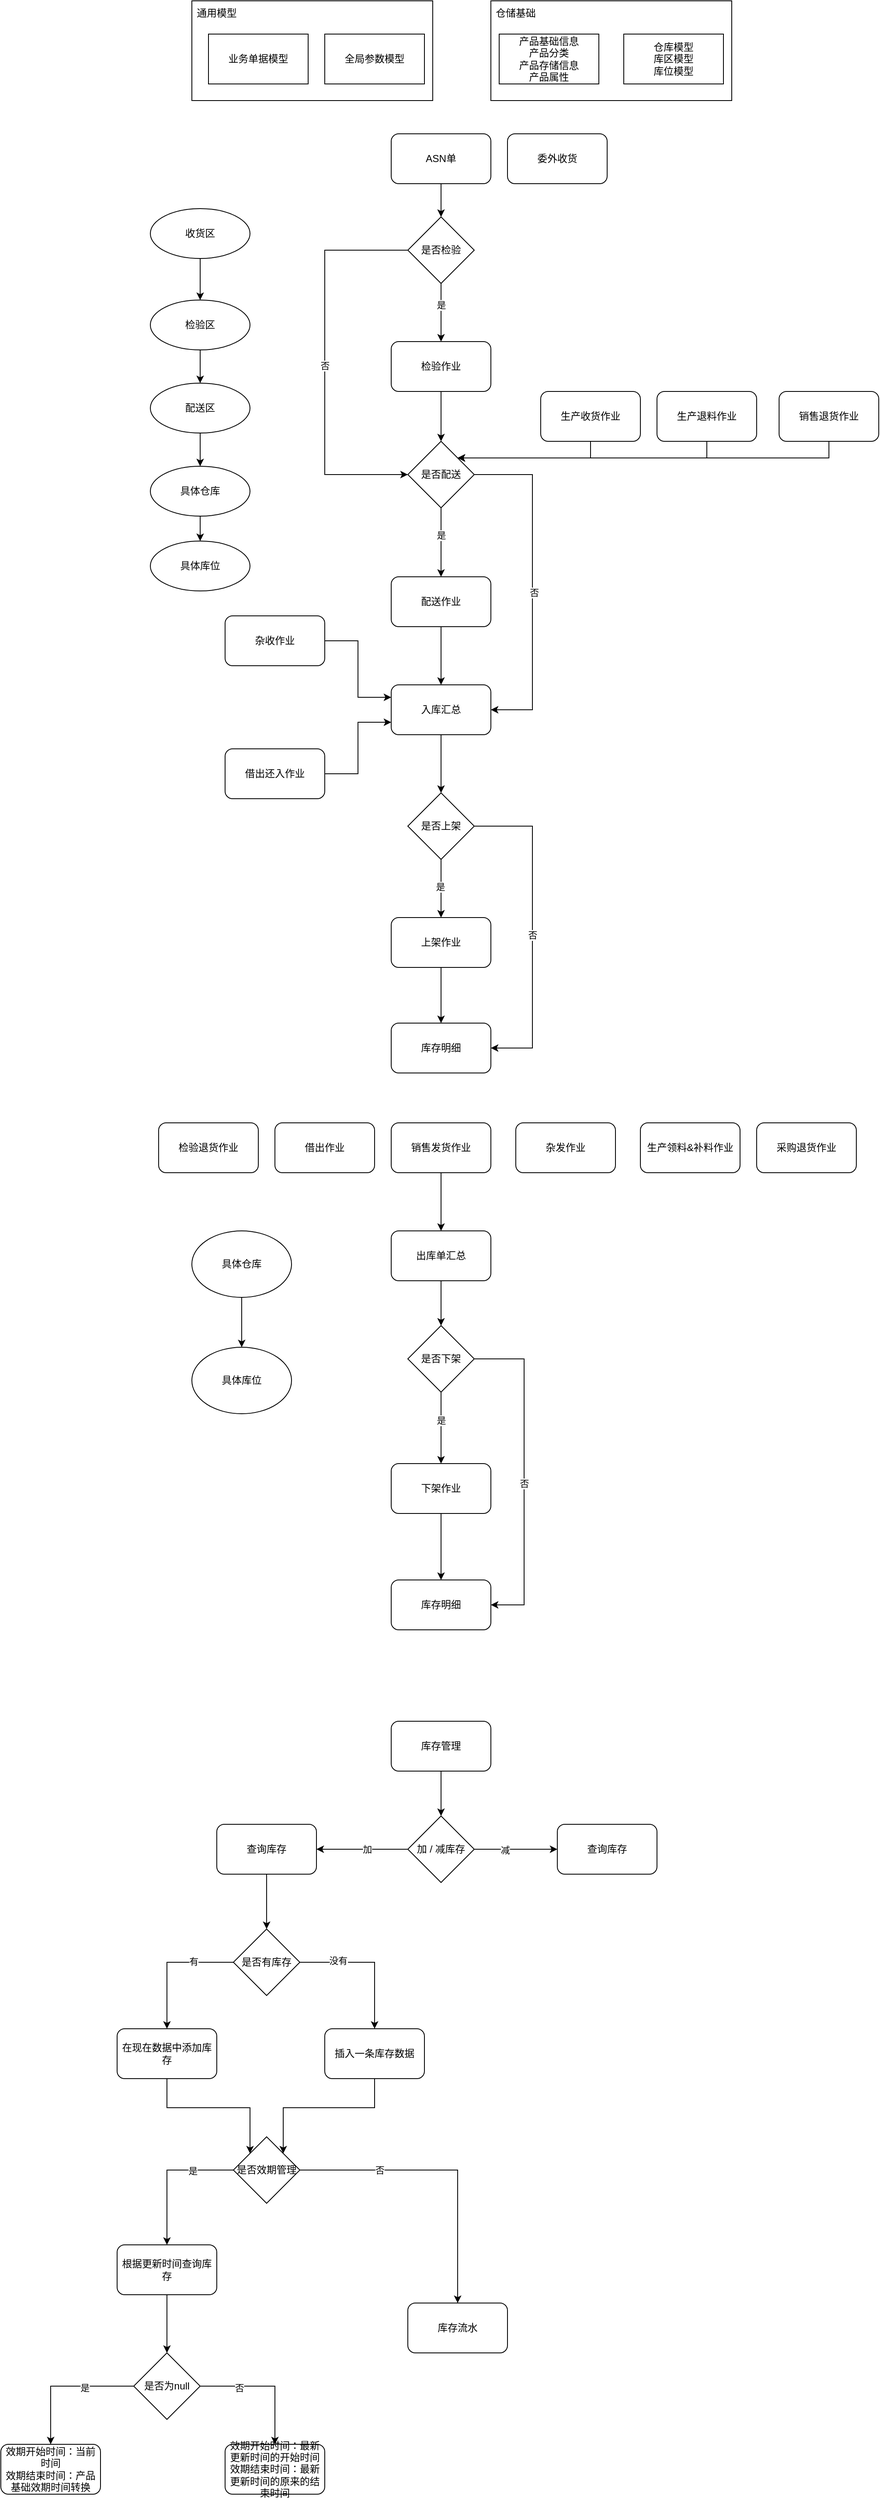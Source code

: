 <mxfile version="26.2.12">
  <diagram name="第 1 页" id="NQLv_MpmytoHFFUW08y5">
    <mxGraphModel dx="1806" dy="514" grid="1" gridSize="10" guides="1" tooltips="1" connect="1" arrows="1" fold="1" page="1" pageScale="1" pageWidth="827" pageHeight="1169" math="0" shadow="0">
      <root>
        <mxCell id="0" />
        <mxCell id="1" parent="0" />
        <mxCell id="dZm226O0PP0LnAUSpwi5-7" value="" style="rounded=0;whiteSpace=wrap;html=1;" parent="1" vertex="1">
          <mxGeometry x="480" y="80" width="290" height="120" as="geometry" />
        </mxCell>
        <mxCell id="dZm226O0PP0LnAUSpwi5-3" value="" style="rounded=0;whiteSpace=wrap;html=1;" parent="1" vertex="1">
          <mxGeometry x="120" y="80" width="290" height="120" as="geometry" />
        </mxCell>
        <mxCell id="dZm226O0PP0LnAUSpwi5-1" value="业务单据模型" style="rounded=0;whiteSpace=wrap;html=1;" parent="1" vertex="1">
          <mxGeometry x="140" y="120" width="120" height="60" as="geometry" />
        </mxCell>
        <mxCell id="dZm226O0PP0LnAUSpwi5-2" value="全局参数模型" style="rounded=0;whiteSpace=wrap;html=1;" parent="1" vertex="1">
          <mxGeometry x="280" y="120" width="120" height="60" as="geometry" />
        </mxCell>
        <mxCell id="dZm226O0PP0LnAUSpwi5-4" value="通用模型" style="text;html=1;align=center;verticalAlign=middle;whiteSpace=wrap;rounded=0;" parent="1" vertex="1">
          <mxGeometry x="120" y="80" width="60" height="30" as="geometry" />
        </mxCell>
        <mxCell id="dZm226O0PP0LnAUSpwi5-5" value="仓库模型&lt;div&gt;库区模型&lt;/div&gt;&lt;div&gt;库位模型&lt;/div&gt;" style="rounded=0;whiteSpace=wrap;html=1;" parent="1" vertex="1">
          <mxGeometry x="640" y="120" width="120" height="60" as="geometry" />
        </mxCell>
        <mxCell id="dZm226O0PP0LnAUSpwi5-6" value="产品基础信息&lt;div&gt;产品分类&lt;/div&gt;&lt;div&gt;产品存储信息&lt;/div&gt;&lt;div&gt;产品属性&lt;/div&gt;" style="rounded=0;whiteSpace=wrap;html=1;" parent="1" vertex="1">
          <mxGeometry x="490" y="120" width="120" height="60" as="geometry" />
        </mxCell>
        <mxCell id="dZm226O0PP0LnAUSpwi5-8" value="仓储基础" style="text;html=1;align=center;verticalAlign=middle;whiteSpace=wrap;rounded=0;" parent="1" vertex="1">
          <mxGeometry x="480" y="80" width="60" height="30" as="geometry" />
        </mxCell>
        <mxCell id="dZm226O0PP0LnAUSpwi5-13" style="edgeStyle=orthogonalEdgeStyle;rounded=0;orthogonalLoop=1;jettySize=auto;html=1;exitX=0.5;exitY=1;exitDx=0;exitDy=0;entryX=0.5;entryY=0;entryDx=0;entryDy=0;" parent="1" source="dZm226O0PP0LnAUSpwi5-9" target="dZm226O0PP0LnAUSpwi5-11" edge="1">
          <mxGeometry relative="1" as="geometry" />
        </mxCell>
        <mxCell id="dZm226O0PP0LnAUSpwi5-9" value="ASN单" style="rounded=1;whiteSpace=wrap;html=1;" parent="1" vertex="1">
          <mxGeometry x="360" y="240" width="120" height="60" as="geometry" />
        </mxCell>
        <mxCell id="dZm226O0PP0LnAUSpwi5-43" style="edgeStyle=orthogonalEdgeStyle;rounded=0;orthogonalLoop=1;jettySize=auto;html=1;exitX=0.5;exitY=1;exitDx=0;exitDy=0;entryX=0.5;entryY=0;entryDx=0;entryDy=0;" parent="1" source="dZm226O0PP0LnAUSpwi5-11" target="dZm226O0PP0LnAUSpwi5-41" edge="1">
          <mxGeometry relative="1" as="geometry" />
        </mxCell>
        <mxCell id="dZm226O0PP0LnAUSpwi5-47" value="是" style="edgeLabel;html=1;align=center;verticalAlign=middle;resizable=0;points=[];" parent="dZm226O0PP0LnAUSpwi5-43" vertex="1" connectable="0">
          <mxGeometry x="-0.257" relative="1" as="geometry">
            <mxPoint as="offset" />
          </mxGeometry>
        </mxCell>
        <mxCell id="dZm226O0PP0LnAUSpwi5-48" style="edgeStyle=orthogonalEdgeStyle;rounded=0;orthogonalLoop=1;jettySize=auto;html=1;exitX=0;exitY=0.5;exitDx=0;exitDy=0;entryX=0;entryY=0.5;entryDx=0;entryDy=0;" parent="1" source="dZm226O0PP0LnAUSpwi5-11" target="dZm226O0PP0LnAUSpwi5-42" edge="1">
          <mxGeometry relative="1" as="geometry">
            <Array as="points">
              <mxPoint x="280" y="380" />
              <mxPoint x="280" y="650" />
            </Array>
          </mxGeometry>
        </mxCell>
        <mxCell id="dZm226O0PP0LnAUSpwi5-49" value="否" style="edgeLabel;html=1;align=center;verticalAlign=middle;resizable=0;points=[];" parent="dZm226O0PP0LnAUSpwi5-48" vertex="1" connectable="0">
          <mxGeometry x="0.017" relative="1" as="geometry">
            <mxPoint as="offset" />
          </mxGeometry>
        </mxCell>
        <mxCell id="dZm226O0PP0LnAUSpwi5-11" value="是否检验" style="rhombus;whiteSpace=wrap;html=1;" parent="1" vertex="1">
          <mxGeometry x="380" y="340" width="80" height="80" as="geometry" />
        </mxCell>
        <mxCell id="dZm226O0PP0LnAUSpwi5-34" style="edgeStyle=orthogonalEdgeStyle;rounded=0;orthogonalLoop=1;jettySize=auto;html=1;exitX=0.5;exitY=1;exitDx=0;exitDy=0;entryX=0.5;entryY=0;entryDx=0;entryDy=0;" parent="1" source="dZm226O0PP0LnAUSpwi5-27" target="dZm226O0PP0LnAUSpwi5-33" edge="1">
          <mxGeometry relative="1" as="geometry" />
        </mxCell>
        <mxCell id="dZm226O0PP0LnAUSpwi5-27" value="配送作业" style="rounded=1;whiteSpace=wrap;html=1;" parent="1" vertex="1">
          <mxGeometry x="360" y="773" width="120" height="60" as="geometry" />
        </mxCell>
        <mxCell id="dZm226O0PP0LnAUSpwi5-37" style="edgeStyle=orthogonalEdgeStyle;rounded=0;orthogonalLoop=1;jettySize=auto;html=1;exitX=0.5;exitY=1;exitDx=0;exitDy=0;" parent="1" source="dZm226O0PP0LnAUSpwi5-32" target="dZm226O0PP0LnAUSpwi5-36" edge="1">
          <mxGeometry relative="1" as="geometry" />
        </mxCell>
        <mxCell id="dZm226O0PP0LnAUSpwi5-38" value="是" style="edgeLabel;html=1;align=center;verticalAlign=middle;resizable=0;points=[];" parent="dZm226O0PP0LnAUSpwi5-37" vertex="1" connectable="0">
          <mxGeometry x="-0.051" y="-1" relative="1" as="geometry">
            <mxPoint as="offset" />
          </mxGeometry>
        </mxCell>
        <mxCell id="dZm226O0PP0LnAUSpwi5-54" style="edgeStyle=orthogonalEdgeStyle;rounded=0;orthogonalLoop=1;jettySize=auto;html=1;exitX=1;exitY=0.5;exitDx=0;exitDy=0;entryX=1;entryY=0.5;entryDx=0;entryDy=0;" parent="1" source="dZm226O0PP0LnAUSpwi5-32" target="dZm226O0PP0LnAUSpwi5-52" edge="1">
          <mxGeometry relative="1" as="geometry">
            <Array as="points">
              <mxPoint x="530" y="1073" />
              <mxPoint x="530" y="1340" />
            </Array>
          </mxGeometry>
        </mxCell>
        <mxCell id="dZm226O0PP0LnAUSpwi5-55" value="否" style="edgeLabel;html=1;align=center;verticalAlign=middle;resizable=0;points=[];" parent="dZm226O0PP0LnAUSpwi5-54" vertex="1" connectable="0">
          <mxGeometry x="0.039" relative="1" as="geometry">
            <mxPoint as="offset" />
          </mxGeometry>
        </mxCell>
        <mxCell id="dZm226O0PP0LnAUSpwi5-32" value="是否上架" style="rhombus;whiteSpace=wrap;html=1;" parent="1" vertex="1">
          <mxGeometry x="380" y="1033" width="80" height="80" as="geometry" />
        </mxCell>
        <mxCell id="dZm226O0PP0LnAUSpwi5-35" style="edgeStyle=orthogonalEdgeStyle;rounded=0;orthogonalLoop=1;jettySize=auto;html=1;exitX=0.5;exitY=1;exitDx=0;exitDy=0;entryX=0.5;entryY=0;entryDx=0;entryDy=0;" parent="1" source="dZm226O0PP0LnAUSpwi5-33" target="dZm226O0PP0LnAUSpwi5-32" edge="1">
          <mxGeometry relative="1" as="geometry" />
        </mxCell>
        <mxCell id="dZm226O0PP0LnAUSpwi5-33" value="入库汇总" style="rounded=1;whiteSpace=wrap;html=1;" parent="1" vertex="1">
          <mxGeometry x="360" y="903" width="120" height="60" as="geometry" />
        </mxCell>
        <mxCell id="dZm226O0PP0LnAUSpwi5-53" style="edgeStyle=orthogonalEdgeStyle;rounded=0;orthogonalLoop=1;jettySize=auto;html=1;exitX=0.5;exitY=1;exitDx=0;exitDy=0;entryX=0.5;entryY=0;entryDx=0;entryDy=0;" parent="1" source="dZm226O0PP0LnAUSpwi5-36" target="dZm226O0PP0LnAUSpwi5-52" edge="1">
          <mxGeometry relative="1" as="geometry" />
        </mxCell>
        <mxCell id="dZm226O0PP0LnAUSpwi5-36" value="上架作业" style="rounded=1;whiteSpace=wrap;html=1;" parent="1" vertex="1">
          <mxGeometry x="360" y="1183" width="120" height="60" as="geometry" />
        </mxCell>
        <mxCell id="dZm226O0PP0LnAUSpwi5-46" style="edgeStyle=orthogonalEdgeStyle;rounded=0;orthogonalLoop=1;jettySize=auto;html=1;exitX=0.5;exitY=1;exitDx=0;exitDy=0;" parent="1" source="dZm226O0PP0LnAUSpwi5-41" target="dZm226O0PP0LnAUSpwi5-42" edge="1">
          <mxGeometry relative="1" as="geometry" />
        </mxCell>
        <mxCell id="dZm226O0PP0LnAUSpwi5-41" value="检验作业" style="rounded=1;whiteSpace=wrap;html=1;" parent="1" vertex="1">
          <mxGeometry x="360" y="490" width="120" height="60" as="geometry" />
        </mxCell>
        <mxCell id="dZm226O0PP0LnAUSpwi5-44" style="edgeStyle=orthogonalEdgeStyle;rounded=0;orthogonalLoop=1;jettySize=auto;html=1;exitX=0.5;exitY=1;exitDx=0;exitDy=0;entryX=0.5;entryY=0;entryDx=0;entryDy=0;" parent="1" source="dZm226O0PP0LnAUSpwi5-42" target="dZm226O0PP0LnAUSpwi5-27" edge="1">
          <mxGeometry relative="1" as="geometry" />
        </mxCell>
        <mxCell id="dZm226O0PP0LnAUSpwi5-45" value="是" style="edgeLabel;html=1;align=center;verticalAlign=middle;resizable=0;points=[];" parent="dZm226O0PP0LnAUSpwi5-44" vertex="1" connectable="0">
          <mxGeometry x="-0.205" relative="1" as="geometry">
            <mxPoint as="offset" />
          </mxGeometry>
        </mxCell>
        <mxCell id="dZm226O0PP0LnAUSpwi5-50" style="edgeStyle=orthogonalEdgeStyle;rounded=0;orthogonalLoop=1;jettySize=auto;html=1;exitX=1;exitY=0.5;exitDx=0;exitDy=0;entryX=1;entryY=0.5;entryDx=0;entryDy=0;" parent="1" source="dZm226O0PP0LnAUSpwi5-42" target="dZm226O0PP0LnAUSpwi5-33" edge="1">
          <mxGeometry relative="1" as="geometry">
            <Array as="points">
              <mxPoint x="530" y="650" />
              <mxPoint x="530" y="933" />
            </Array>
          </mxGeometry>
        </mxCell>
        <mxCell id="dZm226O0PP0LnAUSpwi5-51" value="否" style="edgeLabel;html=1;align=center;verticalAlign=middle;resizable=0;points=[];" parent="dZm226O0PP0LnAUSpwi5-50" vertex="1" connectable="0">
          <mxGeometry x="0.052" y="2" relative="1" as="geometry">
            <mxPoint as="offset" />
          </mxGeometry>
        </mxCell>
        <mxCell id="dZm226O0PP0LnAUSpwi5-42" value="是否配送" style="rhombus;whiteSpace=wrap;html=1;" parent="1" vertex="1">
          <mxGeometry x="380" y="610" width="80" height="80" as="geometry" />
        </mxCell>
        <mxCell id="dZm226O0PP0LnAUSpwi5-52" value="库存明细" style="rounded=1;whiteSpace=wrap;html=1;" parent="1" vertex="1">
          <mxGeometry x="360" y="1310" width="120" height="60" as="geometry" />
        </mxCell>
        <mxCell id="dZm226O0PP0LnAUSpwi5-68" style="edgeStyle=orthogonalEdgeStyle;rounded=0;orthogonalLoop=1;jettySize=auto;html=1;exitX=0.5;exitY=1;exitDx=0;exitDy=0;entryX=1;entryY=0;entryDx=0;entryDy=0;" parent="1" source="dZm226O0PP0LnAUSpwi5-60" target="dZm226O0PP0LnAUSpwi5-42" edge="1">
          <mxGeometry relative="1" as="geometry" />
        </mxCell>
        <mxCell id="dZm226O0PP0LnAUSpwi5-60" value="生产收货作业" style="rounded=1;whiteSpace=wrap;html=1;" parent="1" vertex="1">
          <mxGeometry x="540" y="550" width="120" height="60" as="geometry" />
        </mxCell>
        <mxCell id="dZm226O0PP0LnAUSpwi5-69" style="edgeStyle=orthogonalEdgeStyle;rounded=0;orthogonalLoop=1;jettySize=auto;html=1;exitX=0.5;exitY=1;exitDx=0;exitDy=0;entryX=1;entryY=0;entryDx=0;entryDy=0;" parent="1" source="dZm226O0PP0LnAUSpwi5-61" target="dZm226O0PP0LnAUSpwi5-42" edge="1">
          <mxGeometry relative="1" as="geometry" />
        </mxCell>
        <mxCell id="dZm226O0PP0LnAUSpwi5-61" value="生产退料作业" style="rounded=1;whiteSpace=wrap;html=1;" parent="1" vertex="1">
          <mxGeometry x="680" y="550" width="120" height="60" as="geometry" />
        </mxCell>
        <mxCell id="dZm226O0PP0LnAUSpwi5-70" style="edgeStyle=orthogonalEdgeStyle;rounded=0;orthogonalLoop=1;jettySize=auto;html=1;exitX=0.5;exitY=1;exitDx=0;exitDy=0;entryX=1;entryY=0;entryDx=0;entryDy=0;" parent="1" source="dZm226O0PP0LnAUSpwi5-62" target="dZm226O0PP0LnAUSpwi5-42" edge="1">
          <mxGeometry relative="1" as="geometry" />
        </mxCell>
        <mxCell id="dZm226O0PP0LnAUSpwi5-62" value="销售退货作业" style="rounded=1;whiteSpace=wrap;html=1;" parent="1" vertex="1">
          <mxGeometry x="827" y="550" width="120" height="60" as="geometry" />
        </mxCell>
        <mxCell id="dZm226O0PP0LnAUSpwi5-66" style="edgeStyle=orthogonalEdgeStyle;rounded=0;orthogonalLoop=1;jettySize=auto;html=1;exitX=1;exitY=0.5;exitDx=0;exitDy=0;entryX=0;entryY=0.25;entryDx=0;entryDy=0;" parent="1" source="dZm226O0PP0LnAUSpwi5-63" target="dZm226O0PP0LnAUSpwi5-33" edge="1">
          <mxGeometry relative="1" as="geometry" />
        </mxCell>
        <mxCell id="dZm226O0PP0LnAUSpwi5-63" value="&lt;span style=&quot;color: rgba(0, 0, 0, 0); font-family: monospace; font-size: 0px; text-align: start; text-wrap-mode: nowrap;&quot;&gt;%3CmxGraphModel%3E%3Croot%3E%3CmxCell%20id%3D%220%22%2F%3E%3CmxCell%20id%3D%221%22%20parent%3D%220%22%2F%3E%3CmxCell%20id%3D%222%22%20value%3D%22%E9%94%80%E5%94%AE%E9%80%80%E8%B4%A7%E4%BD%9C%E4%B8%9A%22%20style%3D%22rounded%3D1%3BwhiteSpace%3Dwrap%3Bhtml%3D1%3B%22%20vertex%3D%221%22%20parent%3D%221%22%3E%3CmxGeometry%20x%3D%22827%22%20y%3D%22550%22%20width%3D%22120%22%20height%3D%2260%22%20as%3D%22geometry%22%2F%3E%3C%2FmxCell%3E%3C%2Froot%3E%3C%2FmxGraphModel%3E&lt;/span&gt;杂收作业" style="rounded=1;whiteSpace=wrap;html=1;" parent="1" vertex="1">
          <mxGeometry x="160" y="820" width="120" height="60" as="geometry" />
        </mxCell>
        <mxCell id="dZm226O0PP0LnAUSpwi5-67" style="edgeStyle=orthogonalEdgeStyle;rounded=0;orthogonalLoop=1;jettySize=auto;html=1;exitX=1;exitY=0.5;exitDx=0;exitDy=0;entryX=0;entryY=0.75;entryDx=0;entryDy=0;" parent="1" source="dZm226O0PP0LnAUSpwi5-64" target="dZm226O0PP0LnAUSpwi5-33" edge="1">
          <mxGeometry relative="1" as="geometry" />
        </mxCell>
        <mxCell id="dZm226O0PP0LnAUSpwi5-64" value="借出还入作业" style="rounded=1;whiteSpace=wrap;html=1;" parent="1" vertex="1">
          <mxGeometry x="160" y="980" width="120" height="60" as="geometry" />
        </mxCell>
        <mxCell id="dZm226O0PP0LnAUSpwi5-113" style="edgeStyle=orthogonalEdgeStyle;rounded=0;orthogonalLoop=1;jettySize=auto;html=1;exitX=0.5;exitY=1;exitDx=0;exitDy=0;entryX=0.5;entryY=0;entryDx=0;entryDy=0;" parent="1" source="dZm226O0PP0LnAUSpwi5-72" target="dZm226O0PP0LnAUSpwi5-90" edge="1">
          <mxGeometry relative="1" as="geometry" />
        </mxCell>
        <mxCell id="dZm226O0PP0LnAUSpwi5-72" value="销售发货作业" style="rounded=1;whiteSpace=wrap;html=1;" parent="1" vertex="1">
          <mxGeometry x="360" y="1430" width="120" height="60" as="geometry" />
        </mxCell>
        <mxCell id="dZm226O0PP0LnAUSpwi5-114" style="edgeStyle=orthogonalEdgeStyle;rounded=0;orthogonalLoop=1;jettySize=auto;html=1;exitX=0.5;exitY=1;exitDx=0;exitDy=0;entryX=0.5;entryY=0;entryDx=0;entryDy=0;" parent="1" source="dZm226O0PP0LnAUSpwi5-79" target="dZm226O0PP0LnAUSpwi5-96" edge="1">
          <mxGeometry relative="1" as="geometry" />
        </mxCell>
        <mxCell id="dZm226O0PP0LnAUSpwi5-79" value="下架作业" style="rounded=1;whiteSpace=wrap;html=1;" parent="1" vertex="1">
          <mxGeometry x="360" y="1840" width="120" height="60" as="geometry" />
        </mxCell>
        <mxCell id="dZm226O0PP0LnAUSpwi5-89" style="edgeStyle=orthogonalEdgeStyle;rounded=0;orthogonalLoop=1;jettySize=auto;html=1;exitX=0.5;exitY=1;exitDx=0;exitDy=0;" parent="1" source="dZm226O0PP0LnAUSpwi5-90" target="dZm226O0PP0LnAUSpwi5-95" edge="1">
          <mxGeometry relative="1" as="geometry" />
        </mxCell>
        <mxCell id="dZm226O0PP0LnAUSpwi5-90" value="出库单汇总" style="rounded=1;whiteSpace=wrap;html=1;" parent="1" vertex="1">
          <mxGeometry x="360" y="1560" width="120" height="60" as="geometry" />
        </mxCell>
        <mxCell id="dZm226O0PP0LnAUSpwi5-91" style="edgeStyle=orthogonalEdgeStyle;rounded=0;orthogonalLoop=1;jettySize=auto;html=1;exitX=0.5;exitY=1;exitDx=0;exitDy=0;entryX=0.5;entryY=0;entryDx=0;entryDy=0;" parent="1" source="dZm226O0PP0LnAUSpwi5-95" target="dZm226O0PP0LnAUSpwi5-79" edge="1">
          <mxGeometry relative="1" as="geometry" />
        </mxCell>
        <mxCell id="dZm226O0PP0LnAUSpwi5-92" value="是" style="edgeLabel;html=1;align=center;verticalAlign=middle;resizable=0;points=[];" parent="dZm226O0PP0LnAUSpwi5-91" vertex="1" connectable="0">
          <mxGeometry x="-0.205" relative="1" as="geometry">
            <mxPoint as="offset" />
          </mxGeometry>
        </mxCell>
        <mxCell id="dZm226O0PP0LnAUSpwi5-115" style="edgeStyle=orthogonalEdgeStyle;rounded=0;orthogonalLoop=1;jettySize=auto;html=1;exitX=1;exitY=0.5;exitDx=0;exitDy=0;entryX=1;entryY=0.5;entryDx=0;entryDy=0;" parent="1" source="dZm226O0PP0LnAUSpwi5-95" target="dZm226O0PP0LnAUSpwi5-96" edge="1">
          <mxGeometry relative="1" as="geometry">
            <Array as="points">
              <mxPoint x="520" y="1714" />
              <mxPoint x="520" y="2010" />
            </Array>
          </mxGeometry>
        </mxCell>
        <mxCell id="dZm226O0PP0LnAUSpwi5-116" value="否" style="edgeLabel;html=1;align=center;verticalAlign=middle;resizable=0;points=[];" parent="dZm226O0PP0LnAUSpwi5-115" vertex="1" connectable="0">
          <mxGeometry x="0.061" relative="1" as="geometry">
            <mxPoint as="offset" />
          </mxGeometry>
        </mxCell>
        <mxCell id="dZm226O0PP0LnAUSpwi5-95" value="是否下架" style="rhombus;whiteSpace=wrap;html=1;" parent="1" vertex="1">
          <mxGeometry x="380" y="1674" width="80" height="80" as="geometry" />
        </mxCell>
        <mxCell id="dZm226O0PP0LnAUSpwi5-96" value="库存明细" style="rounded=1;whiteSpace=wrap;html=1;" parent="1" vertex="1">
          <mxGeometry x="360" y="1980" width="120" height="60" as="geometry" />
        </mxCell>
        <mxCell id="dZm226O0PP0LnAUSpwi5-107" value="杂发作业" style="rounded=1;whiteSpace=wrap;html=1;" parent="1" vertex="1">
          <mxGeometry x="510" y="1430" width="120" height="60" as="geometry" />
        </mxCell>
        <mxCell id="dZm226O0PP0LnAUSpwi5-108" value="借出作业" style="rounded=1;whiteSpace=wrap;html=1;" parent="1" vertex="1">
          <mxGeometry x="220" y="1430" width="120" height="60" as="geometry" />
        </mxCell>
        <mxCell id="dZm226O0PP0LnAUSpwi5-109" value="检验退货作业" style="rounded=1;whiteSpace=wrap;html=1;" parent="1" vertex="1">
          <mxGeometry x="80" y="1430" width="120" height="60" as="geometry" />
        </mxCell>
        <mxCell id="dZm226O0PP0LnAUSpwi5-110" value="生产领料&amp;amp;补料作业" style="rounded=1;whiteSpace=wrap;html=1;" parent="1" vertex="1">
          <mxGeometry x="660" y="1430" width="120" height="60" as="geometry" />
        </mxCell>
        <mxCell id="dZm226O0PP0LnAUSpwi5-112" value="采购退货作业" style="rounded=1;whiteSpace=wrap;html=1;" parent="1" vertex="1">
          <mxGeometry x="800" y="1430" width="120" height="60" as="geometry" />
        </mxCell>
        <mxCell id="dZm226O0PP0LnAUSpwi5-122" style="edgeStyle=orthogonalEdgeStyle;rounded=0;orthogonalLoop=1;jettySize=auto;html=1;exitX=0.5;exitY=1;exitDx=0;exitDy=0;entryX=0.5;entryY=0;entryDx=0;entryDy=0;" parent="1" source="dZm226O0PP0LnAUSpwi5-117" target="dZm226O0PP0LnAUSpwi5-118" edge="1">
          <mxGeometry relative="1" as="geometry" />
        </mxCell>
        <mxCell id="dZm226O0PP0LnAUSpwi5-117" value="收货区" style="ellipse;whiteSpace=wrap;html=1;" parent="1" vertex="1">
          <mxGeometry x="70" y="330" width="120" height="60" as="geometry" />
        </mxCell>
        <mxCell id="dZm226O0PP0LnAUSpwi5-123" style="edgeStyle=orthogonalEdgeStyle;rounded=0;orthogonalLoop=1;jettySize=auto;html=1;exitX=0.5;exitY=1;exitDx=0;exitDy=0;entryX=0.5;entryY=0;entryDx=0;entryDy=0;" parent="1" source="dZm226O0PP0LnAUSpwi5-118" target="dZm226O0PP0LnAUSpwi5-120" edge="1">
          <mxGeometry relative="1" as="geometry" />
        </mxCell>
        <mxCell id="dZm226O0PP0LnAUSpwi5-118" value="检验区" style="ellipse;whiteSpace=wrap;html=1;" parent="1" vertex="1">
          <mxGeometry x="70" y="440" width="120" height="60" as="geometry" />
        </mxCell>
        <mxCell id="dZm226O0PP0LnAUSpwi5-126" style="edgeStyle=orthogonalEdgeStyle;rounded=0;orthogonalLoop=1;jettySize=auto;html=1;exitX=0.5;exitY=1;exitDx=0;exitDy=0;entryX=0.5;entryY=0;entryDx=0;entryDy=0;" parent="1" source="dZm226O0PP0LnAUSpwi5-120" target="dZm226O0PP0LnAUSpwi5-124" edge="1">
          <mxGeometry relative="1" as="geometry" />
        </mxCell>
        <mxCell id="dZm226O0PP0LnAUSpwi5-120" value="配送区" style="ellipse;whiteSpace=wrap;html=1;" parent="1" vertex="1">
          <mxGeometry x="70" y="540" width="120" height="60" as="geometry" />
        </mxCell>
        <mxCell id="dZm226O0PP0LnAUSpwi5-127" style="edgeStyle=orthogonalEdgeStyle;rounded=0;orthogonalLoop=1;jettySize=auto;html=1;exitX=0.5;exitY=1;exitDx=0;exitDy=0;entryX=0.5;entryY=0;entryDx=0;entryDy=0;" parent="1" source="dZm226O0PP0LnAUSpwi5-124" target="dZm226O0PP0LnAUSpwi5-125" edge="1">
          <mxGeometry relative="1" as="geometry" />
        </mxCell>
        <mxCell id="dZm226O0PP0LnAUSpwi5-124" value="具体仓库" style="ellipse;whiteSpace=wrap;html=1;" parent="1" vertex="1">
          <mxGeometry x="70" y="640" width="120" height="60" as="geometry" />
        </mxCell>
        <mxCell id="dZm226O0PP0LnAUSpwi5-125" value="具体库位" style="ellipse;whiteSpace=wrap;html=1;" parent="1" vertex="1">
          <mxGeometry x="70" y="730" width="120" height="60" as="geometry" />
        </mxCell>
        <mxCell id="dZm226O0PP0LnAUSpwi5-130" style="edgeStyle=orthogonalEdgeStyle;rounded=0;orthogonalLoop=1;jettySize=auto;html=1;exitX=0.5;exitY=1;exitDx=0;exitDy=0;entryX=0.5;entryY=0;entryDx=0;entryDy=0;" parent="1" source="dZm226O0PP0LnAUSpwi5-128" target="dZm226O0PP0LnAUSpwi5-129" edge="1">
          <mxGeometry relative="1" as="geometry" />
        </mxCell>
        <mxCell id="dZm226O0PP0LnAUSpwi5-128" value="具体仓库" style="ellipse;whiteSpace=wrap;html=1;" parent="1" vertex="1">
          <mxGeometry x="120" y="1560" width="120" height="80" as="geometry" />
        </mxCell>
        <mxCell id="dZm226O0PP0LnAUSpwi5-129" value="具体库位" style="ellipse;whiteSpace=wrap;html=1;" parent="1" vertex="1">
          <mxGeometry x="120" y="1700" width="120" height="80" as="geometry" />
        </mxCell>
        <mxCell id="dZm226O0PP0LnAUSpwi5-131" value="委外收货" style="rounded=1;whiteSpace=wrap;html=1;" parent="1" vertex="1">
          <mxGeometry x="500" y="240" width="120" height="60" as="geometry" />
        </mxCell>
        <mxCell id="MUgbTh9IRMzBe-XScBJd-6" style="edgeStyle=orthogonalEdgeStyle;rounded=0;orthogonalLoop=1;jettySize=auto;html=1;exitX=0.5;exitY=1;exitDx=0;exitDy=0;" edge="1" parent="1" source="MUgbTh9IRMzBe-XScBJd-7" target="MUgbTh9IRMzBe-XScBJd-12">
          <mxGeometry relative="1" as="geometry" />
        </mxCell>
        <mxCell id="MUgbTh9IRMzBe-XScBJd-7" value="库存管理" style="rounded=1;whiteSpace=wrap;html=1;" vertex="1" parent="1">
          <mxGeometry x="360" y="2150" width="120" height="60" as="geometry" />
        </mxCell>
        <mxCell id="MUgbTh9IRMzBe-XScBJd-22" style="edgeStyle=orthogonalEdgeStyle;rounded=0;orthogonalLoop=1;jettySize=auto;html=1;exitX=1;exitY=0.5;exitDx=0;exitDy=0;" edge="1" parent="1" source="MUgbTh9IRMzBe-XScBJd-12">
          <mxGeometry relative="1" as="geometry">
            <mxPoint x="560" y="2304" as="targetPoint" />
          </mxGeometry>
        </mxCell>
        <mxCell id="MUgbTh9IRMzBe-XScBJd-26" value="减" style="edgeLabel;html=1;align=center;verticalAlign=middle;resizable=0;points=[];" vertex="1" connectable="0" parent="MUgbTh9IRMzBe-XScBJd-22">
          <mxGeometry x="-0.26" y="-1" relative="1" as="geometry">
            <mxPoint as="offset" />
          </mxGeometry>
        </mxCell>
        <mxCell id="MUgbTh9IRMzBe-XScBJd-24" style="edgeStyle=orthogonalEdgeStyle;rounded=0;orthogonalLoop=1;jettySize=auto;html=1;exitX=0;exitY=0.5;exitDx=0;exitDy=0;" edge="1" parent="1" source="MUgbTh9IRMzBe-XScBJd-12" target="MUgbTh9IRMzBe-XScBJd-23">
          <mxGeometry relative="1" as="geometry" />
        </mxCell>
        <mxCell id="MUgbTh9IRMzBe-XScBJd-25" value="加" style="edgeLabel;html=1;align=center;verticalAlign=middle;resizable=0;points=[];" vertex="1" connectable="0" parent="MUgbTh9IRMzBe-XScBJd-24">
          <mxGeometry x="-0.109" relative="1" as="geometry">
            <mxPoint as="offset" />
          </mxGeometry>
        </mxCell>
        <mxCell id="MUgbTh9IRMzBe-XScBJd-12" value="加 / 减库存" style="rhombus;whiteSpace=wrap;html=1;" vertex="1" parent="1">
          <mxGeometry x="380" y="2264" width="80" height="80" as="geometry" />
        </mxCell>
        <mxCell id="MUgbTh9IRMzBe-XScBJd-40" style="edgeStyle=orthogonalEdgeStyle;rounded=0;orthogonalLoop=1;jettySize=auto;html=1;exitX=0.5;exitY=1;exitDx=0;exitDy=0;entryX=1;entryY=0;entryDx=0;entryDy=0;" edge="1" parent="1" source="MUgbTh9IRMzBe-XScBJd-13" target="MUgbTh9IRMzBe-XScBJd-38">
          <mxGeometry relative="1" as="geometry" />
        </mxCell>
        <mxCell id="MUgbTh9IRMzBe-XScBJd-13" value="插入一条库存数据" style="rounded=1;whiteSpace=wrap;html=1;" vertex="1" parent="1">
          <mxGeometry x="280" y="2520" width="120" height="60" as="geometry" />
        </mxCell>
        <mxCell id="MUgbTh9IRMzBe-XScBJd-31" style="edgeStyle=orthogonalEdgeStyle;rounded=0;orthogonalLoop=1;jettySize=auto;html=1;exitX=0.5;exitY=1;exitDx=0;exitDy=0;entryX=0.5;entryY=0;entryDx=0;entryDy=0;" edge="1" parent="1" source="MUgbTh9IRMzBe-XScBJd-23" target="MUgbTh9IRMzBe-XScBJd-30">
          <mxGeometry relative="1" as="geometry" />
        </mxCell>
        <mxCell id="MUgbTh9IRMzBe-XScBJd-23" value="查询库存" style="rounded=1;whiteSpace=wrap;html=1;" vertex="1" parent="1">
          <mxGeometry x="150" y="2274" width="120" height="60" as="geometry" />
        </mxCell>
        <mxCell id="MUgbTh9IRMzBe-XScBJd-28" value="查询库存" style="rounded=1;whiteSpace=wrap;html=1;" vertex="1" parent="1">
          <mxGeometry x="560" y="2274" width="120" height="60" as="geometry" />
        </mxCell>
        <mxCell id="MUgbTh9IRMzBe-XScBJd-39" style="edgeStyle=orthogonalEdgeStyle;rounded=0;orthogonalLoop=1;jettySize=auto;html=1;exitX=0.5;exitY=1;exitDx=0;exitDy=0;entryX=0;entryY=0;entryDx=0;entryDy=0;" edge="1" parent="1" source="MUgbTh9IRMzBe-XScBJd-29" target="MUgbTh9IRMzBe-XScBJd-38">
          <mxGeometry relative="1" as="geometry" />
        </mxCell>
        <mxCell id="MUgbTh9IRMzBe-XScBJd-29" value="在现在数据中添加库存" style="rounded=1;whiteSpace=wrap;html=1;" vertex="1" parent="1">
          <mxGeometry x="30" y="2520" width="120" height="60" as="geometry" />
        </mxCell>
        <mxCell id="MUgbTh9IRMzBe-XScBJd-33" style="edgeStyle=orthogonalEdgeStyle;rounded=0;orthogonalLoop=1;jettySize=auto;html=1;exitX=0;exitY=0.5;exitDx=0;exitDy=0;entryX=0.5;entryY=0;entryDx=0;entryDy=0;" edge="1" parent="1" source="MUgbTh9IRMzBe-XScBJd-30" target="MUgbTh9IRMzBe-XScBJd-29">
          <mxGeometry relative="1" as="geometry" />
        </mxCell>
        <mxCell id="MUgbTh9IRMzBe-XScBJd-34" value="有" style="edgeLabel;html=1;align=center;verticalAlign=middle;resizable=0;points=[];" vertex="1" connectable="0" parent="MUgbTh9IRMzBe-XScBJd-33">
          <mxGeometry x="-0.4" y="-1" relative="1" as="geometry">
            <mxPoint as="offset" />
          </mxGeometry>
        </mxCell>
        <mxCell id="MUgbTh9IRMzBe-XScBJd-35" style="edgeStyle=orthogonalEdgeStyle;rounded=0;orthogonalLoop=1;jettySize=auto;html=1;exitX=1;exitY=0.5;exitDx=0;exitDy=0;entryX=0.5;entryY=0;entryDx=0;entryDy=0;" edge="1" parent="1" source="MUgbTh9IRMzBe-XScBJd-30" target="MUgbTh9IRMzBe-XScBJd-13">
          <mxGeometry relative="1" as="geometry" />
        </mxCell>
        <mxCell id="MUgbTh9IRMzBe-XScBJd-36" value="没有" style="edgeLabel;html=1;align=center;verticalAlign=middle;resizable=0;points=[];" vertex="1" connectable="0" parent="MUgbTh9IRMzBe-XScBJd-35">
          <mxGeometry x="-0.459" y="2" relative="1" as="geometry">
            <mxPoint as="offset" />
          </mxGeometry>
        </mxCell>
        <mxCell id="MUgbTh9IRMzBe-XScBJd-30" value="是否有库存" style="rhombus;whiteSpace=wrap;html=1;" vertex="1" parent="1">
          <mxGeometry x="170" y="2400" width="80" height="80" as="geometry" />
        </mxCell>
        <mxCell id="MUgbTh9IRMzBe-XScBJd-44" style="edgeStyle=orthogonalEdgeStyle;rounded=0;orthogonalLoop=1;jettySize=auto;html=1;exitX=1;exitY=0.5;exitDx=0;exitDy=0;" edge="1" parent="1" source="MUgbTh9IRMzBe-XScBJd-38" target="MUgbTh9IRMzBe-XScBJd-42">
          <mxGeometry relative="1" as="geometry" />
        </mxCell>
        <mxCell id="MUgbTh9IRMzBe-XScBJd-45" value="否" style="edgeLabel;html=1;align=center;verticalAlign=middle;resizable=0;points=[];" vertex="1" connectable="0" parent="MUgbTh9IRMzBe-XScBJd-44">
          <mxGeometry x="-0.451" relative="1" as="geometry">
            <mxPoint as="offset" />
          </mxGeometry>
        </mxCell>
        <mxCell id="MUgbTh9IRMzBe-XScBJd-50" style="edgeStyle=orthogonalEdgeStyle;rounded=0;orthogonalLoop=1;jettySize=auto;html=1;exitX=0;exitY=0.5;exitDx=0;exitDy=0;entryX=0.5;entryY=0;entryDx=0;entryDy=0;" edge="1" parent="1" source="MUgbTh9IRMzBe-XScBJd-38" target="MUgbTh9IRMzBe-XScBJd-49">
          <mxGeometry relative="1" as="geometry" />
        </mxCell>
        <mxCell id="MUgbTh9IRMzBe-XScBJd-51" value="是" style="edgeLabel;html=1;align=center;verticalAlign=middle;resizable=0;points=[];" vertex="1" connectable="0" parent="MUgbTh9IRMzBe-XScBJd-50">
          <mxGeometry x="-0.423" y="1" relative="1" as="geometry">
            <mxPoint as="offset" />
          </mxGeometry>
        </mxCell>
        <mxCell id="MUgbTh9IRMzBe-XScBJd-38" value="是否效期管理" style="rhombus;whiteSpace=wrap;html=1;" vertex="1" parent="1">
          <mxGeometry x="170" y="2650" width="80" height="80" as="geometry" />
        </mxCell>
        <mxCell id="MUgbTh9IRMzBe-XScBJd-42" value="库存流水" style="rounded=1;whiteSpace=wrap;html=1;" vertex="1" parent="1">
          <mxGeometry x="380" y="2850" width="120" height="60" as="geometry" />
        </mxCell>
        <mxCell id="MUgbTh9IRMzBe-XScBJd-53" style="edgeStyle=orthogonalEdgeStyle;rounded=0;orthogonalLoop=1;jettySize=auto;html=1;exitX=0.5;exitY=1;exitDx=0;exitDy=0;entryX=0.5;entryY=0;entryDx=0;entryDy=0;" edge="1" parent="1" source="MUgbTh9IRMzBe-XScBJd-49" target="MUgbTh9IRMzBe-XScBJd-52">
          <mxGeometry relative="1" as="geometry" />
        </mxCell>
        <mxCell id="MUgbTh9IRMzBe-XScBJd-49" value="根据更新时间查询库存" style="rounded=1;whiteSpace=wrap;html=1;" vertex="1" parent="1">
          <mxGeometry x="30" y="2780" width="120" height="60" as="geometry" />
        </mxCell>
        <mxCell id="MUgbTh9IRMzBe-XScBJd-56" style="edgeStyle=orthogonalEdgeStyle;rounded=0;orthogonalLoop=1;jettySize=auto;html=1;exitX=0;exitY=0.5;exitDx=0;exitDy=0;entryX=0.5;entryY=0;entryDx=0;entryDy=0;" edge="1" parent="1" source="MUgbTh9IRMzBe-XScBJd-52" target="MUgbTh9IRMzBe-XScBJd-54">
          <mxGeometry relative="1" as="geometry" />
        </mxCell>
        <mxCell id="MUgbTh9IRMzBe-XScBJd-57" value="是" style="edgeLabel;html=1;align=center;verticalAlign=middle;resizable=0;points=[];" vertex="1" connectable="0" parent="MUgbTh9IRMzBe-XScBJd-56">
          <mxGeometry x="-0.306" y="2" relative="1" as="geometry">
            <mxPoint as="offset" />
          </mxGeometry>
        </mxCell>
        <mxCell id="MUgbTh9IRMzBe-XScBJd-58" style="edgeStyle=orthogonalEdgeStyle;rounded=0;orthogonalLoop=1;jettySize=auto;html=1;exitX=1;exitY=0.5;exitDx=0;exitDy=0;entryX=0.5;entryY=0;entryDx=0;entryDy=0;" edge="1" parent="1" source="MUgbTh9IRMzBe-XScBJd-52" target="MUgbTh9IRMzBe-XScBJd-55">
          <mxGeometry relative="1" as="geometry" />
        </mxCell>
        <mxCell id="MUgbTh9IRMzBe-XScBJd-59" value="否" style="edgeLabel;html=1;align=center;verticalAlign=middle;resizable=0;points=[];" vertex="1" connectable="0" parent="MUgbTh9IRMzBe-XScBJd-58">
          <mxGeometry x="-0.412" y="-2" relative="1" as="geometry">
            <mxPoint as="offset" />
          </mxGeometry>
        </mxCell>
        <mxCell id="MUgbTh9IRMzBe-XScBJd-52" value="是否为null" style="rhombus;whiteSpace=wrap;html=1;" vertex="1" parent="1">
          <mxGeometry x="50" y="2910" width="80" height="80" as="geometry" />
        </mxCell>
        <mxCell id="MUgbTh9IRMzBe-XScBJd-54" value="效期开始时间：当前时间&lt;br&gt;效期结束时间：产品基础效期时间转换" style="rounded=1;whiteSpace=wrap;html=1;" vertex="1" parent="1">
          <mxGeometry x="-110" y="3020" width="120" height="60" as="geometry" />
        </mxCell>
        <mxCell id="MUgbTh9IRMzBe-XScBJd-55" value="效期开始时间：最新更新时间的开始时间&lt;br&gt;效期结束时间：最新更新时间的原来的结束时间" style="rounded=1;whiteSpace=wrap;html=1;" vertex="1" parent="1">
          <mxGeometry x="160" y="3020" width="120" height="60" as="geometry" />
        </mxCell>
      </root>
    </mxGraphModel>
  </diagram>
</mxfile>
